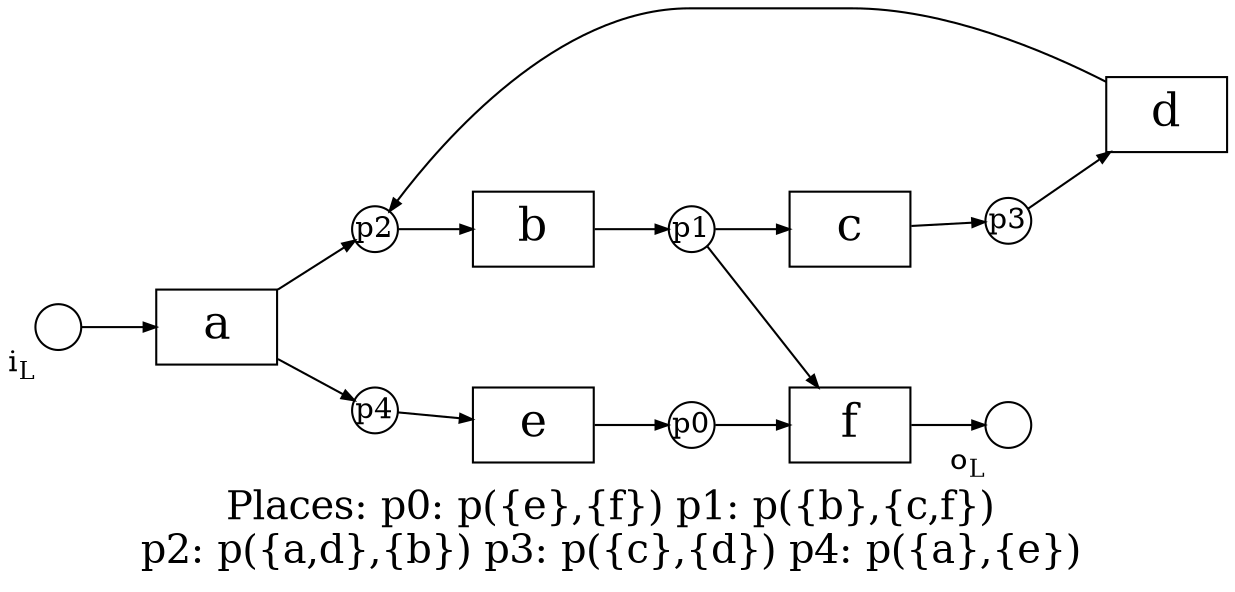 digraph {
	height=12 nodesep=0.8 rankdir=LR width=15
	node [fixedsize=false ordering=in shape=rectangle width=0.8]
	a [fontsize=22]
	b [fontsize=22]
	c [fontsize=22]
	d [fontsize=22]
	e [fontsize=22]
	f [fontsize=22]
	node [fixedsize=true forcelabels=true label="" ordering=out shape=circle width=0.3]
	"p({e},{f})" [label=p0]
	"p({b},{c,f})" [label=p1]
	"p({a,d},{b})" [label=p2]
	"p({c},{d})" [label=p3]
	"p({a},{e})" [label=p4]
	iL [xlabel=<i<sub>L</sub>>]
	oL [xlabel=<o<sub>L</sub>>]
	edge [arrowsize=0.6 forcelabels=true]
	a -> "p({a,d},{b})"
	a -> "p({a},{e})"
	b -> "p({b},{c,f})"
	c -> "p({c},{d})"
	d -> "p({a,d},{b})"
	e -> "p({e},{f})"
	f -> oL
	iL -> a
	"p({a,d},{b})" -> b
	"p({a},{e})" -> e
	"p({b},{c,f})" -> c
	"p({b},{c,f})" -> f
	"p({c},{d})" -> d
	"p({e},{f})" -> f
	overlap=false
	fontsize=19 label="Places: p0: p({e},{f}) p1: p({b},{c,f}) 
p2: p({a,d},{b}) p3: p({c},{d}) p4: p({a},{e}) "
}
